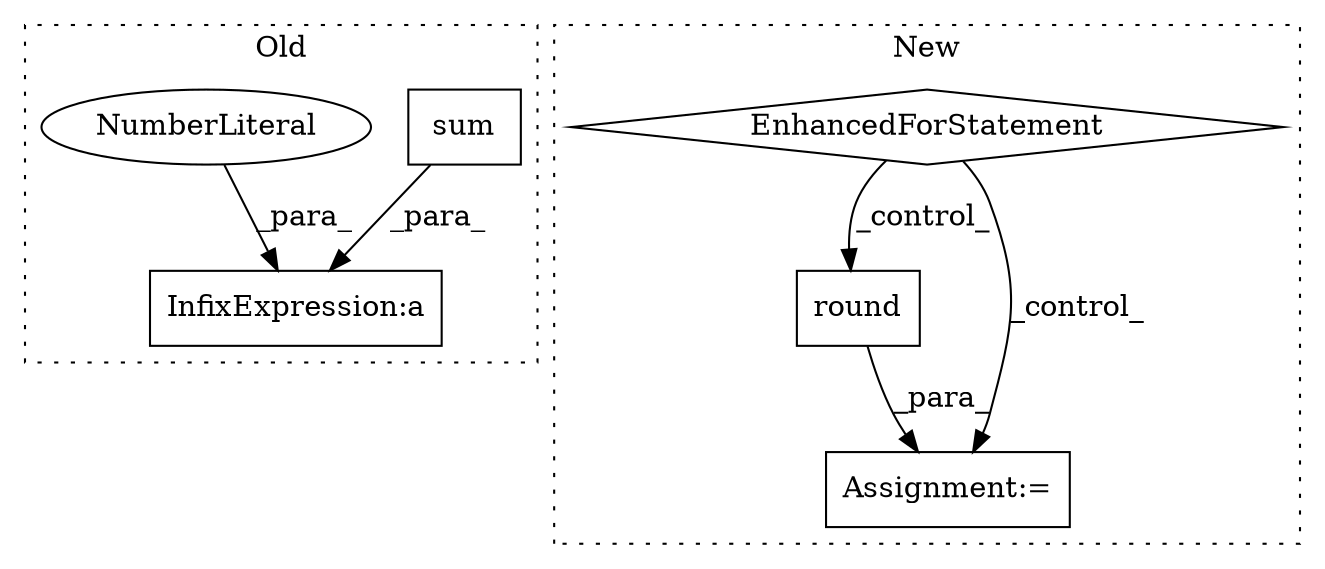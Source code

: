 digraph G {
subgraph cluster0 {
1 [label="sum" a="32" s="54472,54477" l="4,1" shape="box"];
3 [label="InfixExpression:a" a="27" s="54478" l="3" shape="box"];
5 [label="NumberLiteral" a="34" s="54481" l="3" shape="ellipse"];
label = "Old";
style="dotted";
}
subgraph cluster1 {
2 [label="round" a="32" s="54544,54597" l="6,1" shape="box"];
4 [label="EnhancedForStatement" a="70" s="54347,54417" l="53,2" shape="diamond"];
6 [label="Assignment:=" a="7" s="54526" l="1" shape="box"];
label = "New";
style="dotted";
}
1 -> 3 [label="_para_"];
2 -> 6 [label="_para_"];
4 -> 2 [label="_control_"];
4 -> 6 [label="_control_"];
5 -> 3 [label="_para_"];
}